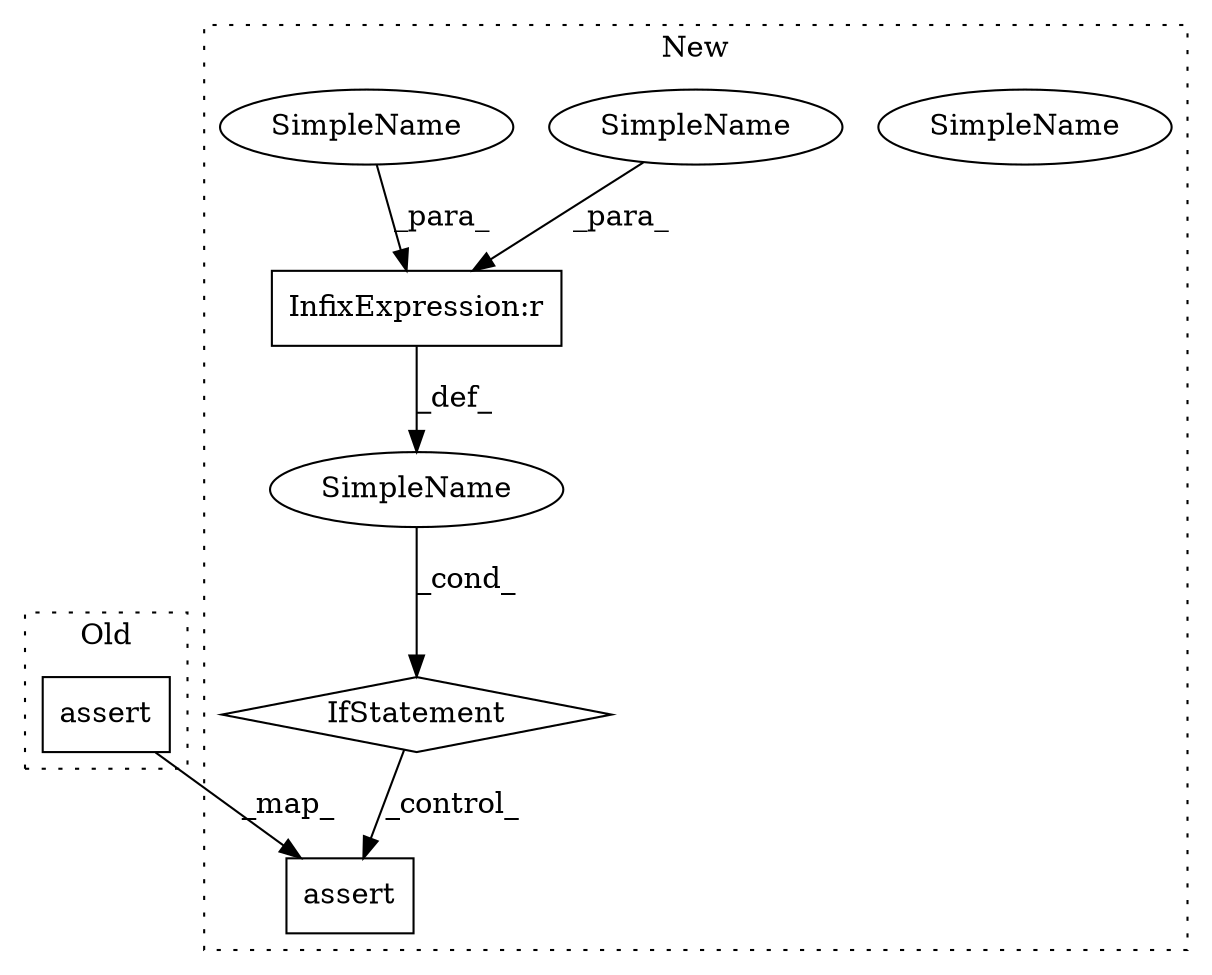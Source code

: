 digraph G {
subgraph cluster0 {
1 [label="assert" a="6" s="6274" l="7" shape="box"];
label = "Old";
style="dotted";
}
subgraph cluster1 {
2 [label="assert" a="6" s="6336" l="7" shape="box"];
3 [label="SimpleName" a="42" s="" l="" shape="ellipse"];
4 [label="IfStatement" a="25" s="6265,6281" l="4,2" shape="diamond"];
5 [label="InfixExpression:r" a="27" s="6273" l="4" shape="box"];
6 [label="SimpleName" a="42" s="6269" l="4" shape="ellipse"];
7 [label="SimpleName" a="42" s="6269" l="4" shape="ellipse"];
8 [label="SimpleName" a="42" s="6277" l="4" shape="ellipse"];
label = "New";
style="dotted";
}
1 -> 2 [label="_map_"];
3 -> 4 [label="_cond_"];
4 -> 2 [label="_control_"];
5 -> 3 [label="_def_"];
7 -> 5 [label="_para_"];
8 -> 5 [label="_para_"];
}